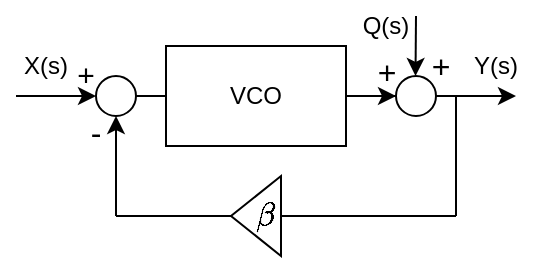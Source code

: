 <mxfile version="13.5.7" type="device"><diagram id="872uKioRARM5Xow1mhJC" name="Page-1"><mxGraphModel dx="599" dy="355" grid="1" gridSize="10" guides="1" tooltips="1" connect="1" arrows="1" fold="1" page="1" pageScale="1" pageWidth="850" pageHeight="1100" math="1" shadow="0"><root><mxCell id="0"/><mxCell id="1" parent="0"/><mxCell id="SRCcgD1_TzXvDrFZ4Ygb-1" value="" style="ellipse;whiteSpace=wrap;html=1;aspect=fixed;" vertex="1" parent="1"><mxGeometry x="190" y="150" width="20" height="20" as="geometry"/></mxCell><mxCell id="SRCcgD1_TzXvDrFZ4Ygb-2" value="" style="endArrow=classic;html=1;entryX=0;entryY=0.5;entryDx=0;entryDy=0;" edge="1" parent="1" target="SRCcgD1_TzXvDrFZ4Ygb-1"><mxGeometry width="50" height="50" relative="1" as="geometry"><mxPoint x="150" y="160" as="sourcePoint"/><mxPoint x="180" y="160" as="targetPoint"/></mxGeometry></mxCell><mxCell id="SRCcgD1_TzXvDrFZ4Ygb-23" style="edgeStyle=orthogonalEdgeStyle;rounded=0;orthogonalLoop=1;jettySize=auto;html=1;entryX=0;entryY=0.5;entryDx=0;entryDy=0;" edge="1" parent="1" source="SRCcgD1_TzXvDrFZ4Ygb-5" target="SRCcgD1_TzXvDrFZ4Ygb-20"><mxGeometry relative="1" as="geometry"/></mxCell><mxCell id="SRCcgD1_TzXvDrFZ4Ygb-5" value="" style="rounded=0;whiteSpace=wrap;html=1;" vertex="1" parent="1"><mxGeometry x="225" y="135" width="90" height="50" as="geometry"/></mxCell><mxCell id="SRCcgD1_TzXvDrFZ4Ygb-7" value="VCO" style="text;html=1;strokeColor=none;fillColor=none;align=center;verticalAlign=middle;whiteSpace=wrap;rounded=0;" vertex="1" parent="1"><mxGeometry x="250" y="150" width="40" height="20" as="geometry"/></mxCell><mxCell id="SRCcgD1_TzXvDrFZ4Ygb-8" value="X(s)" style="text;html=1;strokeColor=none;fillColor=none;align=center;verticalAlign=middle;whiteSpace=wrap;rounded=0;" vertex="1" parent="1"><mxGeometry x="145" y="135" width="40" height="20" as="geometry"/></mxCell><mxCell id="SRCcgD1_TzXvDrFZ4Ygb-10" value="" style="endArrow=none;html=1;exitX=1;exitY=0.5;exitDx=0;exitDy=0;entryX=0;entryY=0.5;entryDx=0;entryDy=0;" edge="1" parent="1" source="SRCcgD1_TzXvDrFZ4Ygb-1" target="SRCcgD1_TzXvDrFZ4Ygb-5"><mxGeometry width="50" height="50" relative="1" as="geometry"><mxPoint x="290" y="240" as="sourcePoint"/><mxPoint x="340" y="190" as="targetPoint"/></mxGeometry></mxCell><mxCell id="SRCcgD1_TzXvDrFZ4Ygb-11" value="" style="endArrow=classic;html=1;exitX=1;exitY=0.5;exitDx=0;exitDy=0;" edge="1" parent="1" source="SRCcgD1_TzXvDrFZ4Ygb-5"><mxGeometry width="50" height="50" relative="1" as="geometry"><mxPoint x="290" y="240" as="sourcePoint"/><mxPoint x="400" y="160" as="targetPoint"/></mxGeometry></mxCell><mxCell id="SRCcgD1_TzXvDrFZ4Ygb-12" value="" style="endArrow=none;html=1;" edge="1" parent="1"><mxGeometry width="50" height="50" relative="1" as="geometry"><mxPoint x="370" y="160" as="sourcePoint"/><mxPoint x="370" y="220" as="targetPoint"/></mxGeometry></mxCell><mxCell id="SRCcgD1_TzXvDrFZ4Ygb-13" value="" style="triangle;whiteSpace=wrap;html=1;direction=west;" vertex="1" parent="1"><mxGeometry x="257.5" y="200" width="25" height="40" as="geometry"/></mxCell><mxCell id="SRCcgD1_TzXvDrFZ4Ygb-14" value="" style="endArrow=none;html=1;exitX=0;exitY=0.5;exitDx=0;exitDy=0;" edge="1" parent="1" source="SRCcgD1_TzXvDrFZ4Ygb-13"><mxGeometry width="50" height="50" relative="1" as="geometry"><mxPoint x="290" y="240" as="sourcePoint"/><mxPoint x="370" y="220" as="targetPoint"/></mxGeometry></mxCell><mxCell id="SRCcgD1_TzXvDrFZ4Ygb-15" value="" style="endArrow=classic;html=1;entryX=0.5;entryY=1;entryDx=0;entryDy=0;" edge="1" parent="1" target="SRCcgD1_TzXvDrFZ4Ygb-1"><mxGeometry width="50" height="50" relative="1" as="geometry"><mxPoint x="200" y="220" as="sourcePoint"/><mxPoint x="340" y="190" as="targetPoint"/></mxGeometry></mxCell><mxCell id="SRCcgD1_TzXvDrFZ4Ygb-16" value="" style="endArrow=none;html=1;entryX=1;entryY=0.5;entryDx=0;entryDy=0;" edge="1" parent="1" target="SRCcgD1_TzXvDrFZ4Ygb-13"><mxGeometry width="50" height="50" relative="1" as="geometry"><mxPoint x="200" y="220" as="sourcePoint"/><mxPoint x="340" y="190" as="targetPoint"/></mxGeometry></mxCell><mxCell id="SRCcgD1_TzXvDrFZ4Ygb-18" value="&lt;font style=&quot;font-size: 14px&quot;&gt;$$\beta$$&lt;/font&gt;" style="text;html=1;strokeColor=none;fillColor=none;align=center;verticalAlign=middle;whiteSpace=wrap;rounded=0;" vertex="1" parent="1"><mxGeometry x="257.5" y="210" width="32.5" height="20" as="geometry"/></mxCell><mxCell id="SRCcgD1_TzXvDrFZ4Ygb-19" value="Y(s)" style="text;html=1;strokeColor=none;fillColor=none;align=center;verticalAlign=middle;whiteSpace=wrap;rounded=0;" vertex="1" parent="1"><mxGeometry x="370" y="135" width="40" height="20" as="geometry"/></mxCell><mxCell id="SRCcgD1_TzXvDrFZ4Ygb-20" value="" style="ellipse;whiteSpace=wrap;html=1;aspect=fixed;" vertex="1" parent="1"><mxGeometry x="340" y="150" width="20" height="20" as="geometry"/></mxCell><mxCell id="SRCcgD1_TzXvDrFZ4Ygb-25" value="" style="endArrow=classic;html=1;" edge="1" parent="1"><mxGeometry width="50" height="50" relative="1" as="geometry"><mxPoint x="350" y="120" as="sourcePoint"/><mxPoint x="349.76" y="150" as="targetPoint"/></mxGeometry></mxCell><mxCell id="SRCcgD1_TzXvDrFZ4Ygb-26" value="Q(s)" style="text;html=1;strokeColor=none;fillColor=none;align=center;verticalAlign=middle;whiteSpace=wrap;rounded=0;" vertex="1" parent="1"><mxGeometry x="315" y="115" width="40" height="20" as="geometry"/></mxCell><mxCell id="SRCcgD1_TzXvDrFZ4Ygb-27" value="&lt;span style=&quot;font-size: 16px&quot;&gt;-&lt;/span&gt;" style="text;html=1;strokeColor=none;fillColor=none;align=center;verticalAlign=middle;whiteSpace=wrap;rounded=0;" vertex="1" parent="1"><mxGeometry x="185" y="170" width="10" height="15" as="geometry"/></mxCell><mxCell id="SRCcgD1_TzXvDrFZ4Ygb-28" value="&lt;font style=&quot;font-size: 15px&quot;&gt;+&lt;/font&gt;" style="text;html=1;strokeColor=none;fillColor=none;align=center;verticalAlign=middle;whiteSpace=wrap;rounded=0;" vertex="1" parent="1"><mxGeometry x="180" y="140" width="10" height="17.5" as="geometry"/></mxCell><mxCell id="SRCcgD1_TzXvDrFZ4Ygb-29" value="&lt;span style=&quot;font-size: 16px&quot;&gt;+&lt;/span&gt;" style="text;html=1;strokeColor=none;fillColor=none;align=center;verticalAlign=middle;whiteSpace=wrap;rounded=0;" vertex="1" parent="1"><mxGeometry x="327.5" y="140" width="15" height="15" as="geometry"/></mxCell><mxCell id="SRCcgD1_TzXvDrFZ4Ygb-30" value="&lt;span style=&quot;font-size: 16px&quot;&gt;+&lt;/span&gt;" style="text;html=1;strokeColor=none;fillColor=none;align=center;verticalAlign=middle;whiteSpace=wrap;rounded=0;" vertex="1" parent="1"><mxGeometry x="355" y="137.5" width="15" height="15" as="geometry"/></mxCell></root></mxGraphModel></diagram></mxfile>